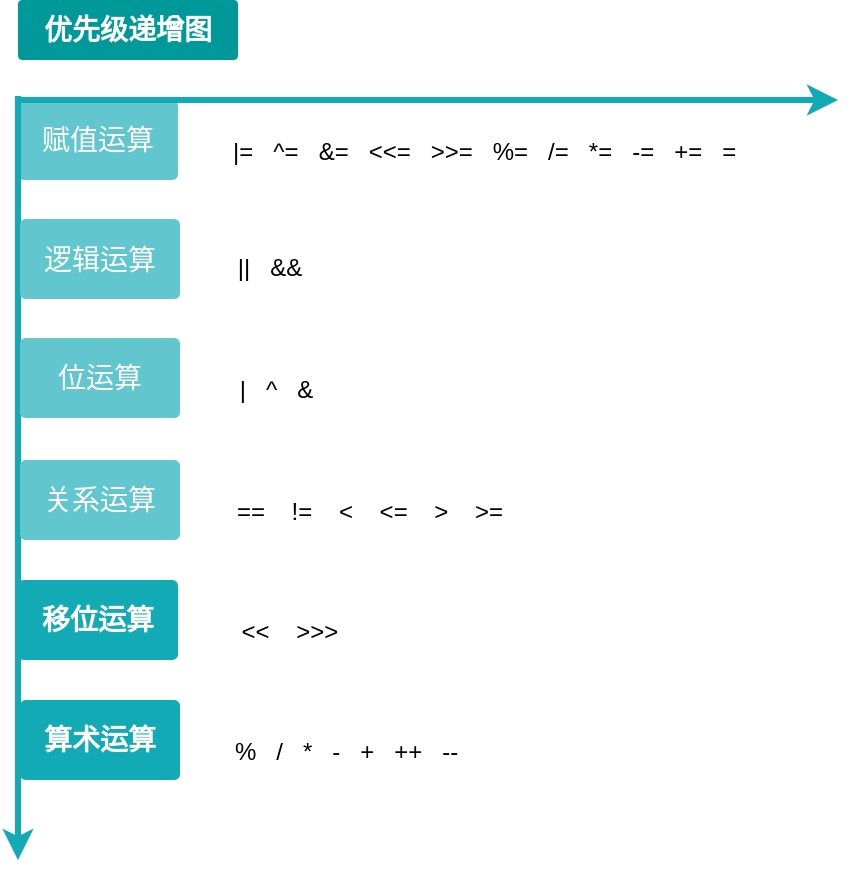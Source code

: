 <mxfile version="11.1.4" type="device"><diagram id="6a731a19-8d31-9384-78a2-239565b7b9f0" name="Page-1"><mxGraphModel dx="946" dy="605" grid="1" gridSize="10" guides="1" tooltips="1" connect="1" arrows="1" fold="1" page="1" pageScale="1" pageWidth="1169" pageHeight="827" background="#ffffff" math="0" shadow="0"><root><mxCell id="0"/><mxCell id="1" parent="0"/><mxCell id="1778" value="赋值运算" style="rounded=1;whiteSpace=wrap;html=1;shadow=0;labelBackgroundColor=none;strokeColor=none;strokeWidth=3;fillColor=#61c6ce;fontFamily=Helvetica;fontSize=14;fontColor=#FFFFFF;align=center;spacing=5;fontStyle=0;arcSize=7;perimeterSpacing=2;" parent="1" vertex="1"><mxGeometry x="600" y="160" width="80" height="40" as="geometry"/></mxCell><mxCell id="1779" value="" style="edgeStyle=none;rounded=1;jumpStyle=none;html=1;shadow=0;labelBackgroundColor=none;startArrow=none;startFill=0;jettySize=auto;orthogonalLoop=1;strokeColor=#12AAB5;strokeWidth=3;fontFamily=Helvetica;fontSize=14;fontColor=#FFFFFF;spacing=5;fontStyle=1;fillColor=#b0e3e6;" parent="1" edge="1"><mxGeometry relative="1" as="geometry"><mxPoint x="600" y="160" as="sourcePoint"/><mxPoint x="1010" y="160" as="targetPoint"/></mxGeometry></mxCell><mxCell id="nc9p15bqsM3jab1Rc4Ui-1779" value="" style="edgeStyle=none;rounded=1;jumpStyle=none;html=1;shadow=0;labelBackgroundColor=none;startArrow=none;startFill=0;jettySize=auto;orthogonalLoop=1;strokeColor=#12AAB5;strokeWidth=3;fontFamily=Helvetica;fontSize=14;fontColor=#FFFFFF;spacing=5;fontStyle=1;fillColor=#b0e3e6;exitX=0.024;exitY=0;exitDx=0;exitDy=0;exitPerimeter=0;" parent="1" source="1778" edge="1"><mxGeometry relative="1" as="geometry"><mxPoint x="600" y="140" as="sourcePoint"/><mxPoint x="600" y="540" as="targetPoint"/></mxGeometry></mxCell><mxCell id="nc9p15bqsM3jab1Rc4Ui-1781" value="逻辑运算" style="rounded=1;whiteSpace=wrap;html=1;shadow=0;labelBackgroundColor=none;strokeColor=none;strokeWidth=3;fillColor=#61c6ce;fontFamily=Helvetica;fontSize=14;fontColor=#FFFFFF;align=center;spacing=5;fontStyle=0;arcSize=7;perimeterSpacing=2;" parent="1" vertex="1"><mxGeometry x="601" y="219.5" width="80" height="40" as="geometry"/></mxCell><mxCell id="nc9p15bqsM3jab1Rc4Ui-1783" value="&lt;span style=&quot;color: rgb(0 , 0 , 0) ; font-size: 12px ; white-space: normal&quot;&gt;|=&amp;nbsp; &amp;nbsp;^=&amp;nbsp; &amp;nbsp;&amp;amp;=&amp;nbsp; &amp;nbsp;&amp;lt;&amp;lt;=&amp;nbsp; &amp;nbsp;&amp;gt;&amp;gt;=&amp;nbsp; &amp;nbsp;%=&amp;nbsp; &amp;nbsp;/=&amp;nbsp; &amp;nbsp;*=&amp;nbsp; &amp;nbsp;-=&amp;nbsp; &amp;nbsp;+=&amp;nbsp; &amp;nbsp;=&amp;nbsp;&lt;/span&gt;" style="rounded=1;whiteSpace=wrap;html=1;shadow=0;labelBackgroundColor=none;strokeColor=none;strokeWidth=3;fillColor=#FFFFFF;fontFamily=Helvetica;fontSize=14;fontColor=#FFFFFF;align=center;spacing=5;fontStyle=0;arcSize=7;perimeterSpacing=2;" parent="1" vertex="1"><mxGeometry x="680" y="170" width="310" height="30" as="geometry"/></mxCell><mxCell id="nc9p15bqsM3jab1Rc4Ui-1788" value="优先级递增图" style="rounded=1;whiteSpace=wrap;html=1;shadow=0;labelBackgroundColor=none;strokeColor=none;strokeWidth=3;fillColor=#009999;fontFamily=Helvetica;fontSize=14;fontColor=#FFFFFF;align=center;spacing=5;fontStyle=1;arcSize=7;perimeterSpacing=2;" parent="1" vertex="1"><mxGeometry x="600" y="110" width="110" height="30" as="geometry"/></mxCell><mxCell id="nc9p15bqsM3jab1Rc4Ui-1790" value="&lt;span style=&quot;color: rgb(0 , 0 , 0) ; font-size: 12px ; white-space: normal&quot;&gt;||&amp;nbsp; &amp;nbsp;&amp;amp;&amp;amp;&amp;nbsp; &amp;nbsp; &amp;nbsp; &amp;nbsp; &amp;nbsp; &amp;nbsp; &amp;nbsp; &amp;nbsp; &amp;nbsp; &amp;nbsp; &amp;nbsp; &amp;nbsp; &amp;nbsp; &amp;nbsp; &amp;nbsp; &amp;nbsp; &amp;nbsp; &amp;nbsp; &amp;nbsp; &amp;nbsp; &amp;nbsp; &amp;nbsp; &amp;nbsp; &amp;nbsp; &amp;nbsp; &amp;nbsp; &amp;nbsp; &amp;nbsp; &amp;nbsp; &amp;nbsp; &amp;nbsp; &amp;nbsp; &amp;nbsp;&amp;nbsp;&lt;/span&gt;" style="rounded=1;whiteSpace=wrap;html=1;shadow=0;labelBackgroundColor=none;strokeColor=none;strokeWidth=3;fillColor=#FFFFFF;fontFamily=Helvetica;fontSize=14;fontColor=#FFFFFF;align=center;spacing=5;fontStyle=0;arcSize=7;perimeterSpacing=2;" parent="1" vertex="1"><mxGeometry x="681" y="227.5" width="310" height="30" as="geometry"/></mxCell><mxCell id="nc9p15bqsM3jab1Rc4Ui-1791" value="位运算" style="rounded=1;whiteSpace=wrap;html=1;shadow=0;labelBackgroundColor=none;strokeColor=none;strokeWidth=3;fillColor=#61c6ce;fontFamily=Helvetica;fontSize=14;fontColor=#FFFFFF;align=center;spacing=5;fontStyle=0;arcSize=7;perimeterSpacing=2;" parent="1" vertex="1"><mxGeometry x="601" y="279" width="80" height="40" as="geometry"/></mxCell><mxCell id="nc9p15bqsM3jab1Rc4Ui-1792" value="&lt;span style=&quot;color: rgb(0 , 0 , 0) ; font-size: 12px ; white-space: normal&quot;&gt;&amp;nbsp; &amp;nbsp; &amp;nbsp;|&amp;nbsp; &amp;nbsp;^&amp;nbsp; &amp;nbsp;&amp;amp;&amp;nbsp; &amp;nbsp; &amp;nbsp; &amp;nbsp; &amp;nbsp; &amp;nbsp; &amp;nbsp; &amp;nbsp; &amp;nbsp; &amp;nbsp; &amp;nbsp; &amp;nbsp; &amp;nbsp; &amp;nbsp; &amp;nbsp; &amp;nbsp; &amp;nbsp; &amp;nbsp; &amp;nbsp; &amp;nbsp; &amp;nbsp; &amp;nbsp; &amp;nbsp; &amp;nbsp; &amp;nbsp; &amp;nbsp; &amp;nbsp; &amp;nbsp; &amp;nbsp; &amp;nbsp; &amp;nbsp; &amp;nbsp; &amp;nbsp; &amp;nbsp; &amp;nbsp;&lt;/span&gt;" style="rounded=1;whiteSpace=wrap;html=1;shadow=0;labelBackgroundColor=none;strokeColor=none;strokeWidth=3;fillColor=#FFFFFF;fontFamily=Helvetica;fontSize=14;fontColor=#FFFFFF;align=center;spacing=5;fontStyle=0;arcSize=7;perimeterSpacing=2;" parent="1" vertex="1"><mxGeometry x="681" y="289" width="310" height="30" as="geometry"/></mxCell><mxCell id="nc9p15bqsM3jab1Rc4Ui-1795" value="关系运算" style="rounded=1;whiteSpace=wrap;html=1;shadow=0;labelBackgroundColor=none;strokeColor=none;strokeWidth=3;fillColor=#61c6ce;fontFamily=Helvetica;fontSize=14;fontColor=#FFFFFF;align=center;spacing=5;fontStyle=0;arcSize=7;perimeterSpacing=2;" parent="1" vertex="1"><mxGeometry x="601" y="340" width="80" height="40" as="geometry"/></mxCell><mxCell id="nc9p15bqsM3jab1Rc4Ui-1796" value="&lt;span style=&quot;color: rgb(0 , 0 , 0) ; font-size: 12px ; white-space: normal&quot;&gt;==&amp;nbsp; &amp;nbsp; !=&amp;nbsp; &amp;nbsp; &amp;lt;&amp;nbsp; &amp;nbsp; &amp;lt;=&amp;nbsp; &amp;nbsp; &amp;gt;&amp;nbsp; &amp;nbsp; &amp;gt;=&amp;nbsp; &amp;nbsp; &amp;nbsp; &amp;nbsp; &amp;nbsp; &amp;nbsp; &amp;nbsp; &amp;nbsp; &amp;nbsp; &amp;nbsp; &amp;nbsp; &amp;nbsp; &amp;nbsp; &amp;nbsp; &amp;nbsp; &amp;nbsp; &amp;nbsp; &amp;nbsp;&amp;nbsp;&lt;/span&gt;" style="rounded=1;whiteSpace=wrap;html=1;shadow=0;labelBackgroundColor=none;strokeColor=none;strokeWidth=3;fillColor=#FFFFFF;fontFamily=Helvetica;fontSize=14;fontColor=#FFFFFF;align=center;spacing=5;fontStyle=0;arcSize=7;perimeterSpacing=2;" parent="1" vertex="1"><mxGeometry x="681" y="350" width="310" height="30" as="geometry"/></mxCell><mxCell id="nc9p15bqsM3jab1Rc4Ui-1798" value="&lt;font color=&quot;#000000&quot;&gt;&lt;span style=&quot;font-size: 12px&quot;&gt;&amp;lt;&amp;lt;&amp;nbsp; &amp;nbsp; &amp;gt;&amp;gt;&amp;gt;&amp;nbsp; &amp;nbsp; &amp;nbsp; &amp;nbsp; &amp;nbsp; &amp;nbsp; &amp;nbsp; &amp;nbsp; &amp;nbsp; &amp;nbsp; &amp;nbsp; &amp;nbsp; &amp;nbsp; &amp;nbsp; &amp;nbsp; &amp;nbsp; &amp;nbsp; &amp;nbsp; &amp;nbsp; &amp;nbsp; &amp;nbsp; &amp;nbsp; &amp;nbsp; &amp;nbsp; &amp;nbsp; &amp;nbsp; &amp;nbsp; &amp;nbsp; &amp;nbsp; &amp;nbsp;&amp;nbsp;&lt;/span&gt;&lt;/font&gt;" style="rounded=1;whiteSpace=wrap;html=1;shadow=0;labelBackgroundColor=none;strokeColor=none;strokeWidth=3;fillColor=#FFFFFF;fontFamily=Helvetica;fontSize=14;fontColor=#FFFFFF;align=center;spacing=5;fontStyle=0;arcSize=7;perimeterSpacing=2;" parent="1" vertex="1"><mxGeometry x="681" y="409.5" width="310" height="30" as="geometry"/></mxCell><mxCell id="nc9p15bqsM3jab1Rc4Ui-1799" value="算术运算" style="rounded=1;whiteSpace=wrap;html=1;shadow=0;labelBackgroundColor=none;strokeColor=none;strokeWidth=3;fillColor=#12aab5;fontFamily=Helvetica;fontSize=14;fontColor=#FFFFFF;align=center;spacing=5;fontStyle=1;arcSize=7;perimeterSpacing=2;" parent="1" vertex="1"><mxGeometry x="601" y="460" width="80" height="40" as="geometry"/></mxCell><mxCell id="nc9p15bqsM3jab1Rc4Ui-1800" value="&lt;font color=&quot;#000000&quot;&gt;&lt;span style=&quot;font-size: 12px&quot;&gt;&amp;nbsp; &amp;nbsp; &amp;nbsp; %&amp;nbsp; &amp;nbsp;/&amp;nbsp; &amp;nbsp;*&amp;nbsp; &amp;nbsp;-&amp;nbsp; &amp;nbsp;+&amp;nbsp; &amp;nbsp;++&amp;nbsp; &amp;nbsp;--&amp;nbsp; &amp;nbsp; &amp;nbsp; &amp;nbsp; &amp;nbsp; &amp;nbsp; &amp;nbsp; &amp;nbsp; &amp;nbsp; &amp;nbsp; &amp;nbsp; &amp;nbsp; &amp;nbsp; &amp;nbsp; &amp;nbsp; &amp;nbsp; &amp;nbsp; &amp;nbsp; &amp;nbsp; &amp;nbsp; &amp;nbsp; &amp;nbsp; &amp;nbsp; &amp;nbsp; &amp;nbsp;&lt;/span&gt;&lt;/font&gt;" style="rounded=1;whiteSpace=wrap;html=1;shadow=0;labelBackgroundColor=none;strokeColor=none;strokeWidth=3;fillColor=#FFFFFF;fontFamily=Helvetica;fontSize=14;fontColor=#FFFFFF;align=center;spacing=5;fontStyle=0;arcSize=7;perimeterSpacing=2;" parent="1" vertex="1"><mxGeometry x="681" y="470" width="310" height="30" as="geometry"/></mxCell><mxCell id="nc9p15bqsM3jab1Rc4Ui-1801" value="移位运算" style="rounded=1;whiteSpace=wrap;html=1;shadow=0;labelBackgroundColor=none;strokeColor=none;strokeWidth=3;fillColor=#12aab5;fontFamily=Helvetica;fontSize=14;fontColor=#FFFFFF;align=center;spacing=5;fontStyle=1;arcSize=7;perimeterSpacing=2;" parent="1" vertex="1"><mxGeometry x="600" y="400" width="80" height="40" as="geometry"/></mxCell></root></mxGraphModel></diagram></mxfile>